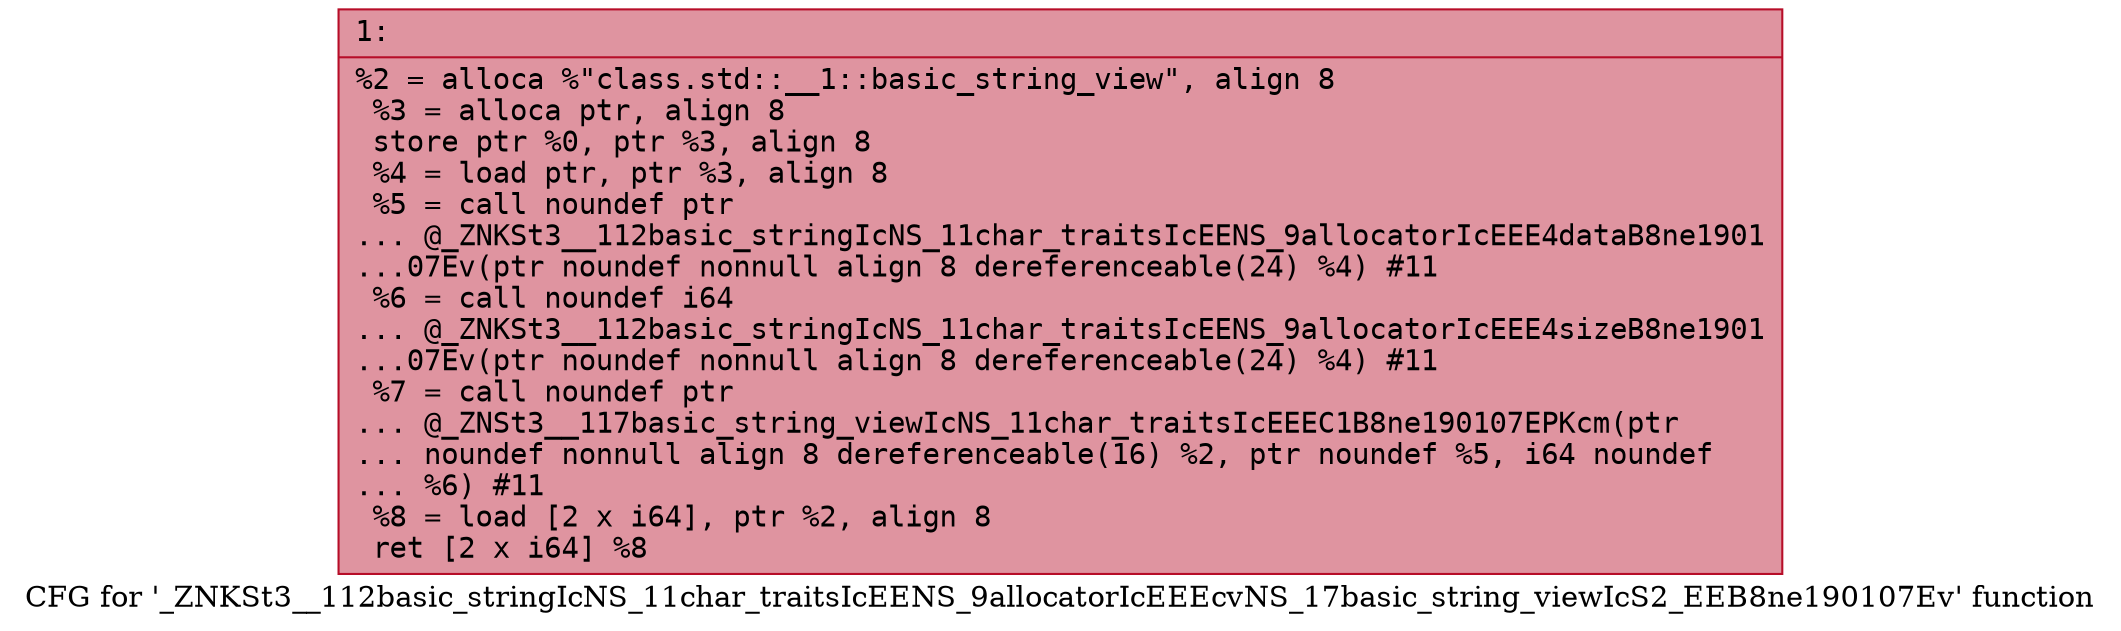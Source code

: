 digraph "CFG for '_ZNKSt3__112basic_stringIcNS_11char_traitsIcEENS_9allocatorIcEEEcvNS_17basic_string_viewIcS2_EEB8ne190107Ev' function" {
	label="CFG for '_ZNKSt3__112basic_stringIcNS_11char_traitsIcEENS_9allocatorIcEEEcvNS_17basic_string_viewIcS2_EEB8ne190107Ev' function";

	Node0x60000139cfa0 [shape=record,color="#b70d28ff", style=filled, fillcolor="#b70d2870" fontname="Courier",label="{1:\l|  %2 = alloca %\"class.std::__1::basic_string_view\", align 8\l  %3 = alloca ptr, align 8\l  store ptr %0, ptr %3, align 8\l  %4 = load ptr, ptr %3, align 8\l  %5 = call noundef ptr\l... @_ZNKSt3__112basic_stringIcNS_11char_traitsIcEENS_9allocatorIcEEE4dataB8ne1901\l...07Ev(ptr noundef nonnull align 8 dereferenceable(24) %4) #11\l  %6 = call noundef i64\l... @_ZNKSt3__112basic_stringIcNS_11char_traitsIcEENS_9allocatorIcEEE4sizeB8ne1901\l...07Ev(ptr noundef nonnull align 8 dereferenceable(24) %4) #11\l  %7 = call noundef ptr\l... @_ZNSt3__117basic_string_viewIcNS_11char_traitsIcEEEC1B8ne190107EPKcm(ptr\l... noundef nonnull align 8 dereferenceable(16) %2, ptr noundef %5, i64 noundef\l... %6) #11\l  %8 = load [2 x i64], ptr %2, align 8\l  ret [2 x i64] %8\l}"];
}
